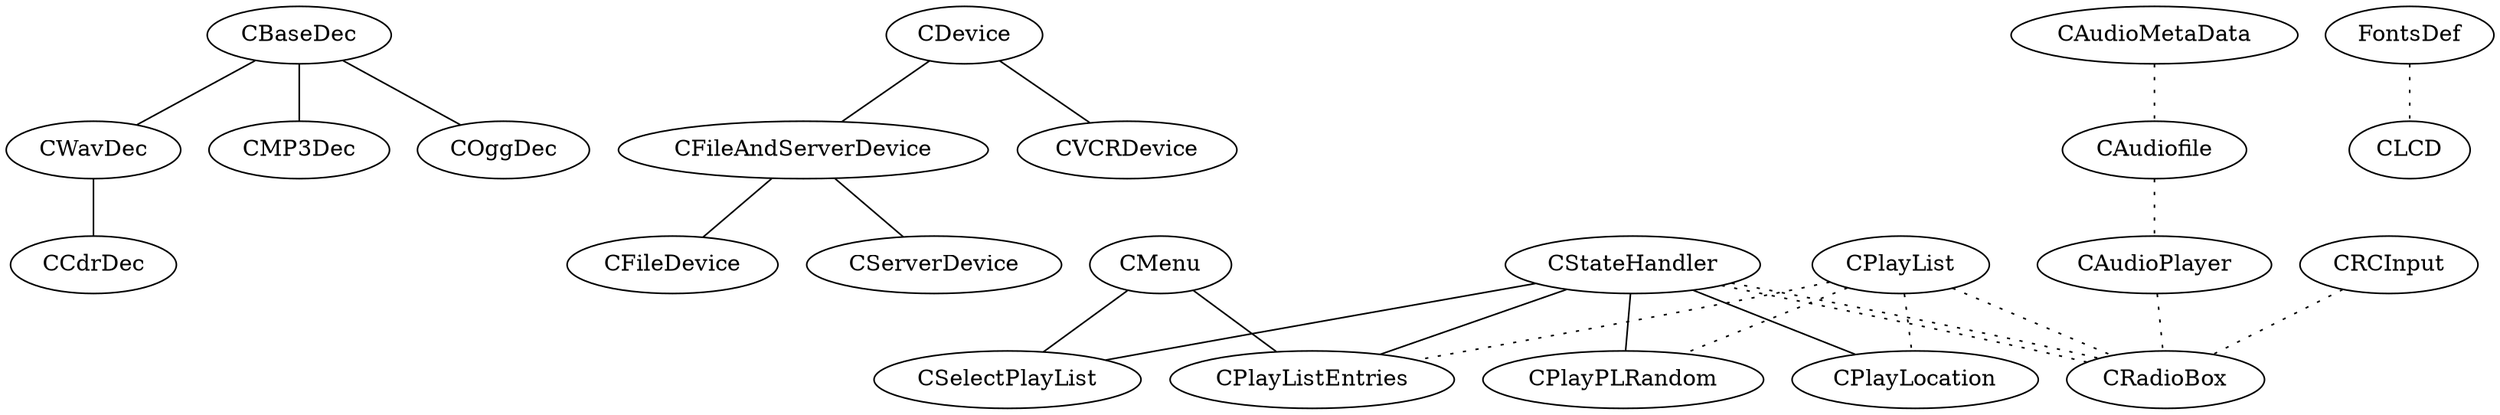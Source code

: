 graph G {
	CWavDec -- CCdrDec;
	CDevice -- CFileAndServerDevice;
	CFileAndServerDevice -- CFileDevice;
	CBaseDec -- CMP3Dec;
	CBaseDec -- COggDec;
	CStateHandler -- CPlayListEntries;
	CMenu -- CPlayListEntries;
	CStateHandler -- CPlayLocation;
	CStateHandler -- CPlayPLRandom;
	CStateHandler -- CSelectPlayList;
	CMenu -- CSelectPlayList;
	CFileAndServerDevice -- CServerDevice;
	CDevice -- CVCRDevice;
	CBaseDec -- CWavDec;
	CPlayList -- CRadioBox [style=dotted];
	CRCInput -- CRadioBox [style=dotted];
	CPlayList -- CPlayListEntries [style=dotted];
	CAudioPlayer -- CRadioBox [style=dotted];
	CAudiofile -- CAudioPlayer [style=dotted];
	CStateHandler -- CRadioBox [style=dotted];
	CPlayList -- CPlayLocation [style=dotted];
	CStateHandler -- CRadioBox [style=dotted];
	FontsDef -- CLCD [style=dotted];
	CPlayList -- CPlayPLRandom [style=dotted];
	CAudioMetaData -- CAudiofile [style=dotted];
}

